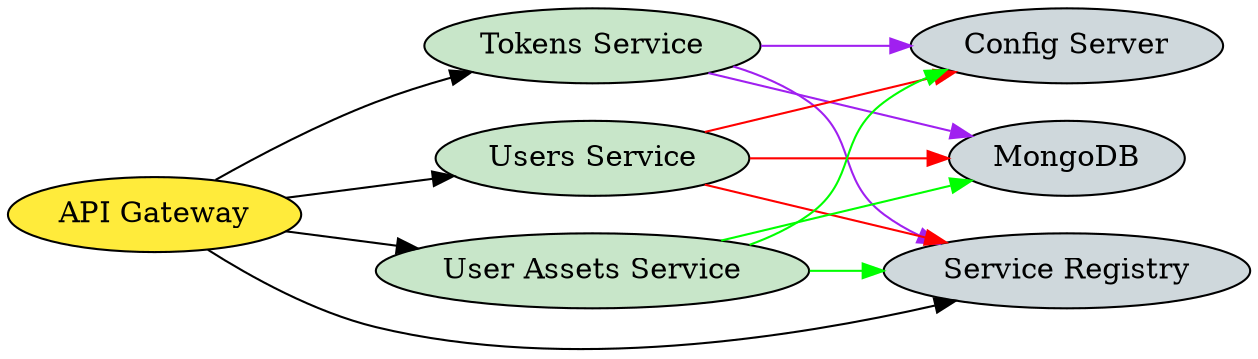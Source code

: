 
digraph architecture {
  rankdir=LR;

  node[fillcolor="#FFEB3B" style="filled" fontcolor="black"];
    api_gateway[label="API Gateway"];

  node[fillcolor="#C8E6C9" style="filled" fontcolor="black"];
    tokens[label="Tokens Service"];
    users[label="Users Service"];
    user_assets[label="User Assets Service"];

  node[fillcolor="#CFD8DC" style="filled" fontcolor="black"];
    database[label="MongoDB"];
    config_server[label="Config Server"];
    service_registry[label="Service Registry"];

  subgraph edge_services {
      api_gateway -> {
        tokens
        users
        user_assets
        service_registry
      }
  }

  subgraph public_services {
      tokens -> {
        database
        config_server
        service_registry
      } [color=purple]

      users -> {
        database,
        config_server,
        service_registry
      } [color=red]

      user_assets -> {
        database,
        config_server,
        service_registry
      }  [color=green]
  }
}